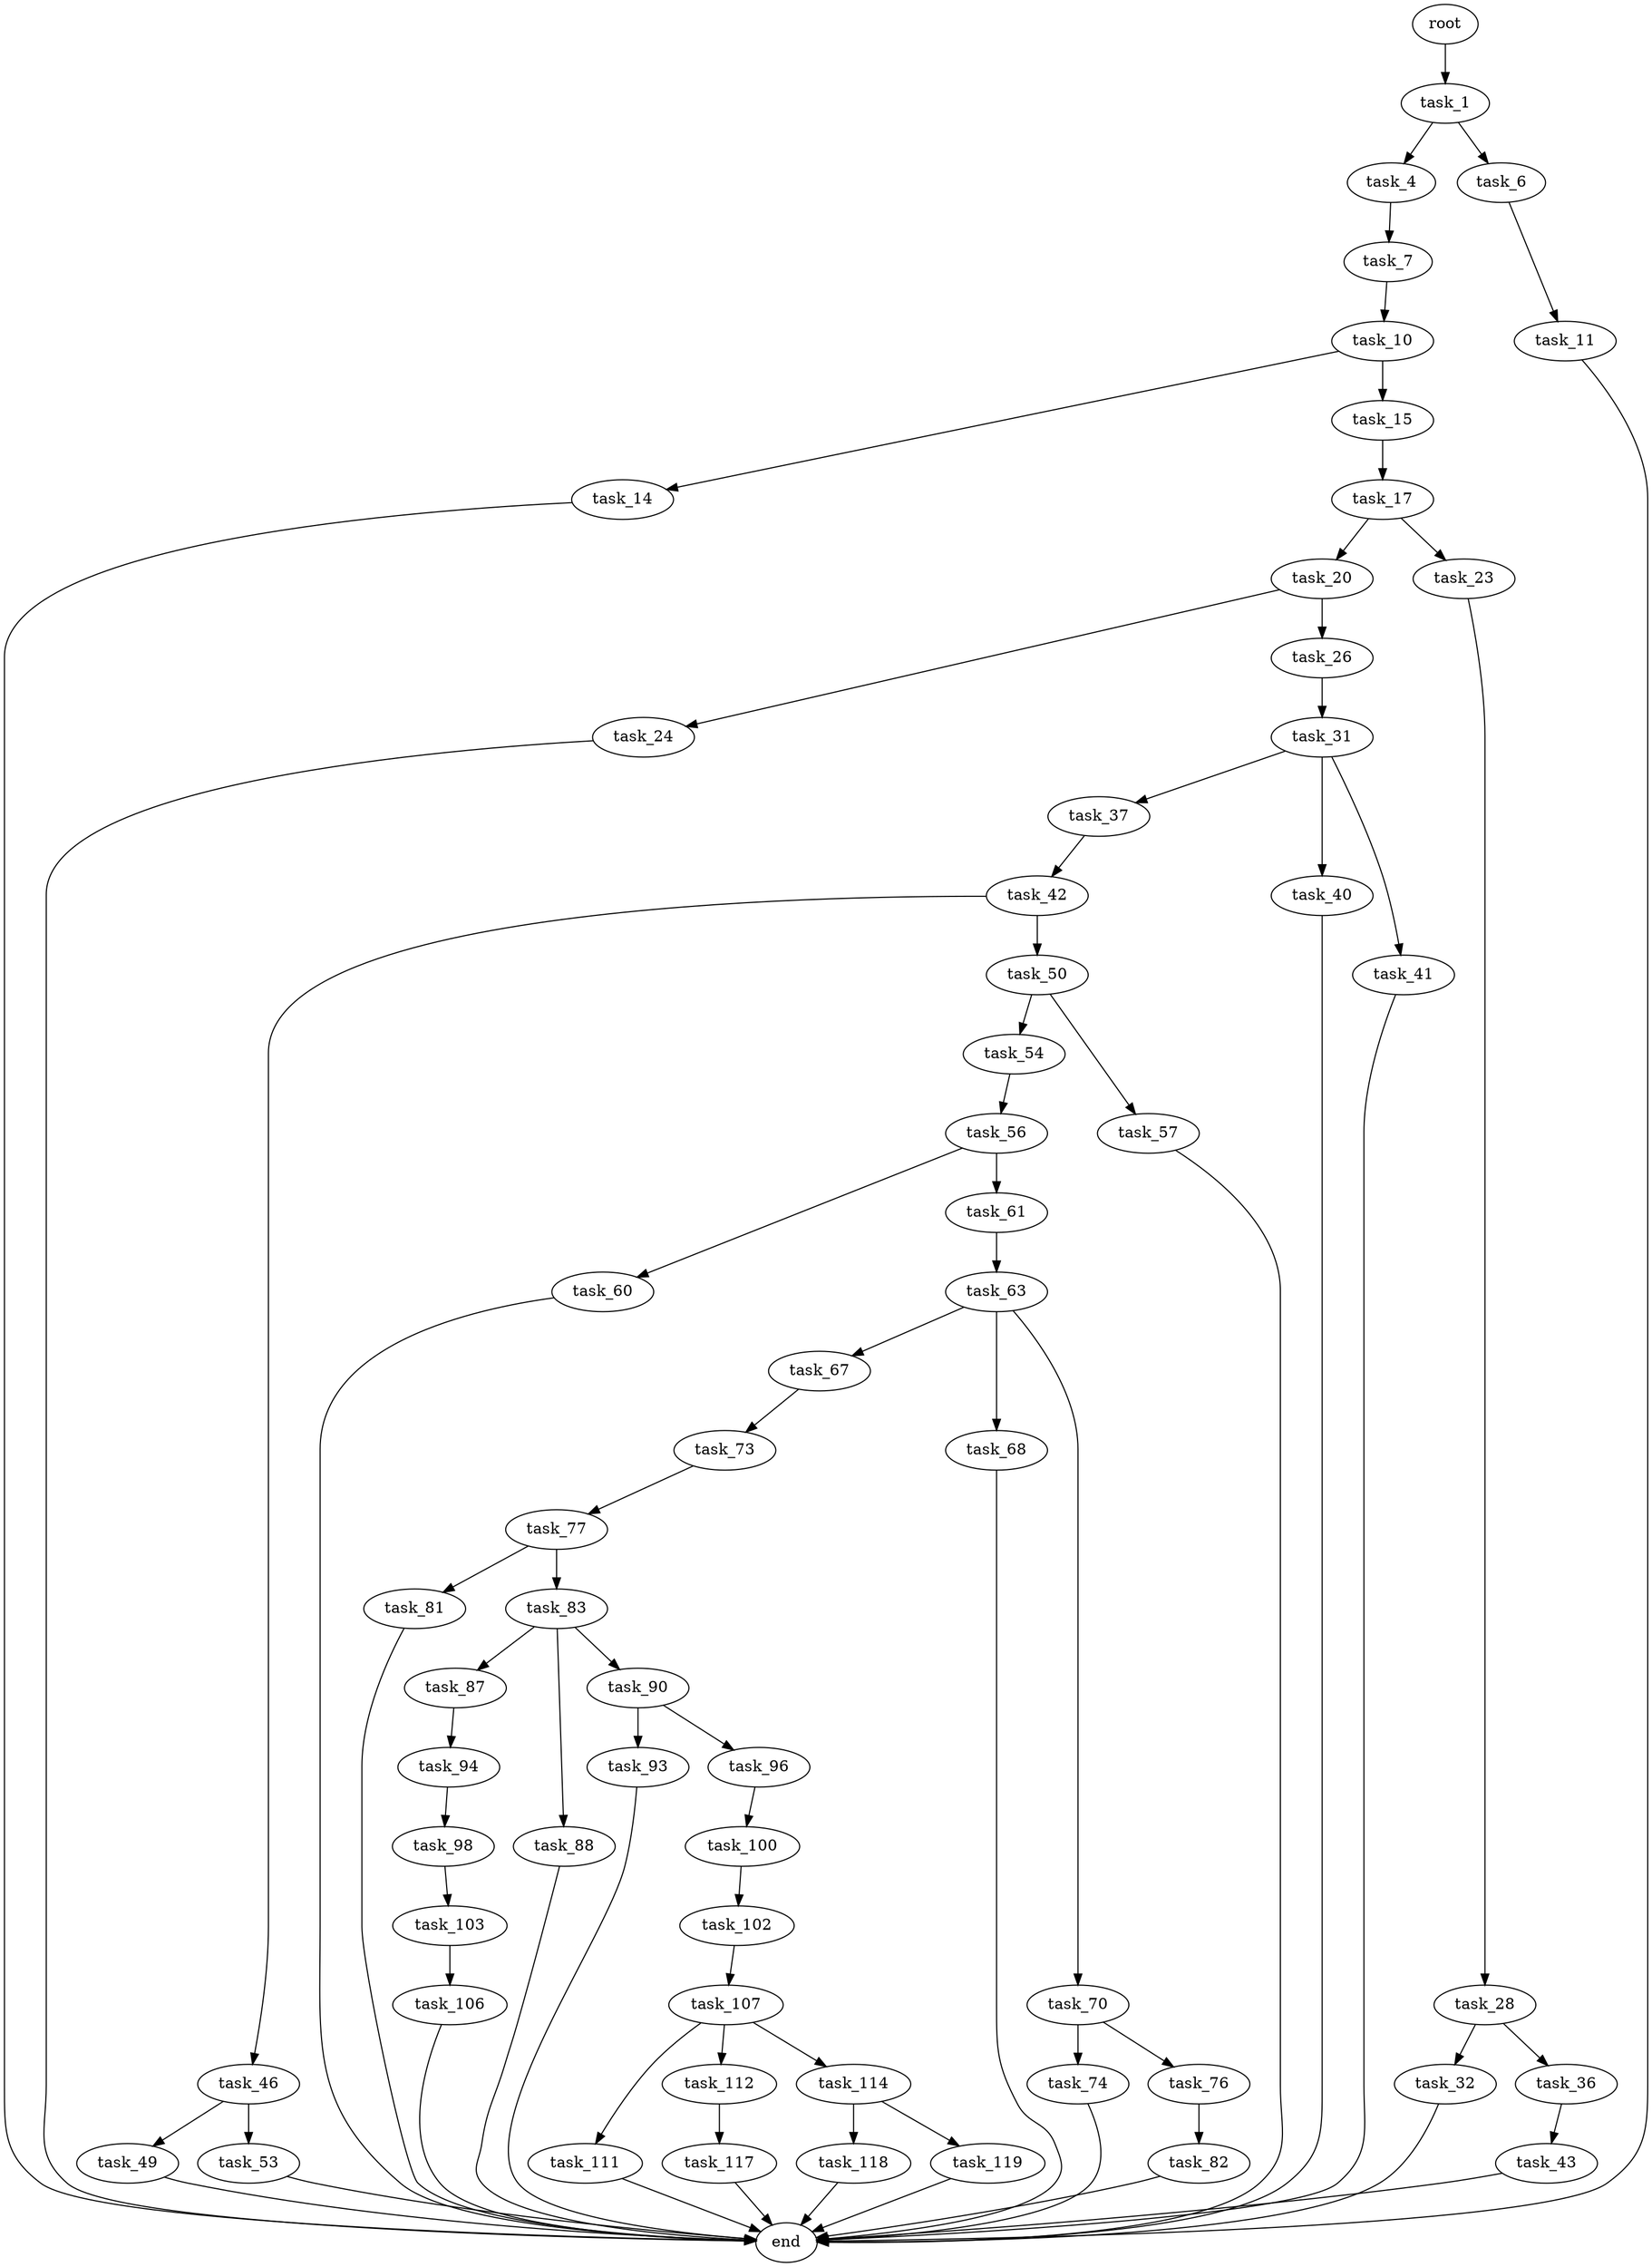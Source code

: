 digraph G {
  root [size="0.000000"];
  task_1 [size="6822376166.000000"];
  task_4 [size="549755813888.000000"];
  task_6 [size="28991029248.000000"];
  task_7 [size="231928233984.000000"];
  task_11 [size="1073741824000.000000"];
  task_10 [size="516333754963.000000"];
  task_14 [size="240337608180.000000"];
  task_15 [size="55839823974.000000"];
  end [size="0.000000"];
  task_17 [size="9827082362.000000"];
  task_20 [size="1341577937.000000"];
  task_23 [size="10357875591.000000"];
  task_24 [size="28991029248.000000"];
  task_26 [size="32243773191.000000"];
  task_28 [size="549755813888.000000"];
  task_31 [size="229049018806.000000"];
  task_32 [size="81987974658.000000"];
  task_36 [size="134217728000.000000"];
  task_37 [size="9089227961.000000"];
  task_40 [size="68719476736.000000"];
  task_41 [size="102413838684.000000"];
  task_43 [size="231928233984.000000"];
  task_42 [size="12061575390.000000"];
  task_46 [size="8589934592.000000"];
  task_50 [size="8018479578.000000"];
  task_49 [size="409213598594.000000"];
  task_53 [size="368293445632.000000"];
  task_54 [size="2085570137.000000"];
  task_57 [size="106327377684.000000"];
  task_56 [size="37856778700.000000"];
  task_60 [size="300922452480.000000"];
  task_61 [size="146959578681.000000"];
  task_63 [size="1073741824000.000000"];
  task_67 [size="16349239470.000000"];
  task_68 [size="33909710593.000000"];
  task_70 [size="741737161.000000"];
  task_73 [size="135174569630.000000"];
  task_74 [size="2138834434.000000"];
  task_76 [size="8465321954.000000"];
  task_77 [size="27373924477.000000"];
  task_82 [size="120359530514.000000"];
  task_81 [size="19813663386.000000"];
  task_83 [size="782757789696.000000"];
  task_87 [size="549755813888.000000"];
  task_88 [size="190274049948.000000"];
  task_90 [size="1073741824000.000000"];
  task_94 [size="368293445632.000000"];
  task_93 [size="1670558818.000000"];
  task_96 [size="171458452735.000000"];
  task_98 [size="37715563688.000000"];
  task_100 [size="782757789696.000000"];
  task_103 [size="782757789696.000000"];
  task_102 [size="782757789696.000000"];
  task_107 [size="131425292316.000000"];
  task_106 [size="128774108156.000000"];
  task_111 [size="549755813888.000000"];
  task_112 [size="922201836510.000000"];
  task_114 [size="134217728000.000000"];
  task_117 [size="28991029248.000000"];
  task_118 [size="231928233984.000000"];
  task_119 [size="231928233984.000000"];

  root -> task_1 [size="1.000000"];
  task_1 -> task_4 [size="838860800.000000"];
  task_1 -> task_6 [size="838860800.000000"];
  task_4 -> task_7 [size="536870912.000000"];
  task_6 -> task_11 [size="75497472.000000"];
  task_7 -> task_10 [size="301989888.000000"];
  task_11 -> end [size="1.000000"];
  task_10 -> task_14 [size="411041792.000000"];
  task_10 -> task_15 [size="411041792.000000"];
  task_14 -> end [size="1.000000"];
  task_15 -> task_17 [size="75497472.000000"];
  task_17 -> task_20 [size="209715200.000000"];
  task_17 -> task_23 [size="209715200.000000"];
  task_20 -> task_24 [size="75497472.000000"];
  task_20 -> task_26 [size="75497472.000000"];
  task_23 -> task_28 [size="301989888.000000"];
  task_24 -> end [size="1.000000"];
  task_26 -> task_31 [size="679477248.000000"];
  task_28 -> task_32 [size="536870912.000000"];
  task_28 -> task_36 [size="536870912.000000"];
  task_31 -> task_37 [size="679477248.000000"];
  task_31 -> task_40 [size="679477248.000000"];
  task_31 -> task_41 [size="679477248.000000"];
  task_32 -> end [size="1.000000"];
  task_36 -> task_43 [size="209715200.000000"];
  task_37 -> task_42 [size="33554432.000000"];
  task_40 -> end [size="1.000000"];
  task_41 -> end [size="1.000000"];
  task_43 -> end [size="1.000000"];
  task_42 -> task_46 [size="536870912.000000"];
  task_42 -> task_50 [size="536870912.000000"];
  task_46 -> task_49 [size="33554432.000000"];
  task_46 -> task_53 [size="33554432.000000"];
  task_50 -> task_54 [size="679477248.000000"];
  task_50 -> task_57 [size="679477248.000000"];
  task_49 -> end [size="1.000000"];
  task_53 -> end [size="1.000000"];
  task_54 -> task_56 [size="75497472.000000"];
  task_57 -> end [size="1.000000"];
  task_56 -> task_60 [size="75497472.000000"];
  task_56 -> task_61 [size="75497472.000000"];
  task_60 -> end [size="1.000000"];
  task_61 -> task_63 [size="209715200.000000"];
  task_63 -> task_67 [size="838860800.000000"];
  task_63 -> task_68 [size="838860800.000000"];
  task_63 -> task_70 [size="838860800.000000"];
  task_67 -> task_73 [size="536870912.000000"];
  task_68 -> end [size="1.000000"];
  task_70 -> task_74 [size="75497472.000000"];
  task_70 -> task_76 [size="75497472.000000"];
  task_73 -> task_77 [size="209715200.000000"];
  task_74 -> end [size="1.000000"];
  task_76 -> task_82 [size="134217728.000000"];
  task_77 -> task_81 [size="679477248.000000"];
  task_77 -> task_83 [size="679477248.000000"];
  task_82 -> end [size="1.000000"];
  task_81 -> end [size="1.000000"];
  task_83 -> task_87 [size="679477248.000000"];
  task_83 -> task_88 [size="679477248.000000"];
  task_83 -> task_90 [size="679477248.000000"];
  task_87 -> task_94 [size="536870912.000000"];
  task_88 -> end [size="1.000000"];
  task_90 -> task_93 [size="838860800.000000"];
  task_90 -> task_96 [size="838860800.000000"];
  task_94 -> task_98 [size="411041792.000000"];
  task_93 -> end [size="1.000000"];
  task_96 -> task_100 [size="209715200.000000"];
  task_98 -> task_103 [size="838860800.000000"];
  task_100 -> task_102 [size="679477248.000000"];
  task_103 -> task_106 [size="679477248.000000"];
  task_102 -> task_107 [size="679477248.000000"];
  task_107 -> task_111 [size="134217728.000000"];
  task_107 -> task_112 [size="134217728.000000"];
  task_107 -> task_114 [size="134217728.000000"];
  task_106 -> end [size="1.000000"];
  task_111 -> end [size="1.000000"];
  task_112 -> task_117 [size="679477248.000000"];
  task_114 -> task_118 [size="209715200.000000"];
  task_114 -> task_119 [size="209715200.000000"];
  task_117 -> end [size="1.000000"];
  task_118 -> end [size="1.000000"];
  task_119 -> end [size="1.000000"];
}
